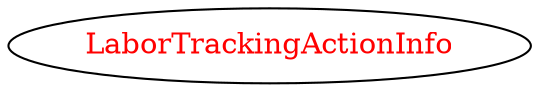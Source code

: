 digraph dependencyGraph {
 concentrate=true;
 ranksep="2.0";
 rankdir="LR"; 
 splines="ortho";
"LaborTrackingActionInfo" [fontcolor="red"];
}